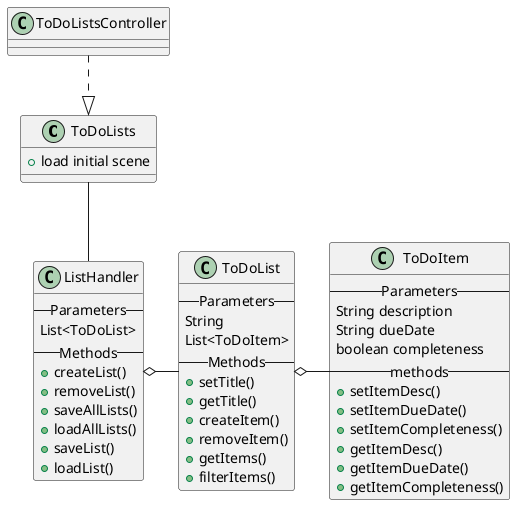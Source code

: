 @startuml
'https://plantuml.com/class-diagram

Class ToDoLists{
+load initial scene
}

Class ToDoListsController

Class ListHandler{
--Parameters--
List<ToDoList>
--Methods--
+createList()
+removeList()
+saveAllLists()
+loadAllLists()
+saveList()
+loadList()
}

Class ToDoList{
--Parameters--
String
List<ToDoItem>
--Methods--
+setTitle()
+getTitle()
+createItem()
+removeItem()
+getItems()
+filterItems()
}

Class ToDoItem{
--Parameters--
String description
String dueDate
boolean completeness
--methods--
+setItemDesc()
+setItemDueDate()
+setItemCompleteness()
+getItemDesc()
+getItemDueDate()
+getItemCompleteness()
}

ToDoListsController ..|> ToDoLists
ToDoLists -- ListHandler
ListHandler o- ToDoList
ToDoList o- ToDoItem

@enduml